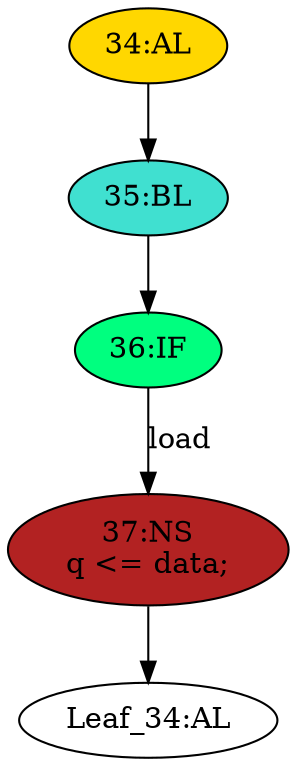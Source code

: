 strict digraph "" {
	node [label="\N"];
	"35:BL"	[ast="<pyverilog.vparser.ast.Block object at 0x7f1f3b1583d0>",
		fillcolor=turquoise,
		label="35:BL",
		statements="[]",
		style=filled,
		typ=Block];
	"36:IF"	[ast="<pyverilog.vparser.ast.IfStatement object at 0x7f1f3b158690>",
		fillcolor=springgreen,
		label="36:IF",
		statements="[]",
		style=filled,
		typ=IfStatement];
	"35:BL" -> "36:IF"	[cond="[]",
		lineno=None];
	"34:AL"	[ast="<pyverilog.vparser.ast.Always object at 0x7f1f3b158910>",
		clk_sens=True,
		fillcolor=gold,
		label="34:AL",
		sens="['clk']",
		statements="[]",
		style=filled,
		typ=Always,
		use_var="['load', 'data']"];
	"34:AL" -> "35:BL"	[cond="[]",
		lineno=None];
	"37:NS"	[ast="<pyverilog.vparser.ast.NonblockingSubstitution object at 0x7f1f3b158750>",
		fillcolor=firebrick,
		label="37:NS
q <= data;",
		statements="[<pyverilog.vparser.ast.NonblockingSubstitution object at 0x7f1f3b158750>]",
		style=filled,
		typ=NonblockingSubstitution];
	"Leaf_34:AL"	[def_var="['q']",
		label="Leaf_34:AL"];
	"37:NS" -> "Leaf_34:AL"	[cond="[]",
		lineno=None];
	"36:IF" -> "37:NS"	[cond="['load']",
		label=load,
		lineno=36];
}
